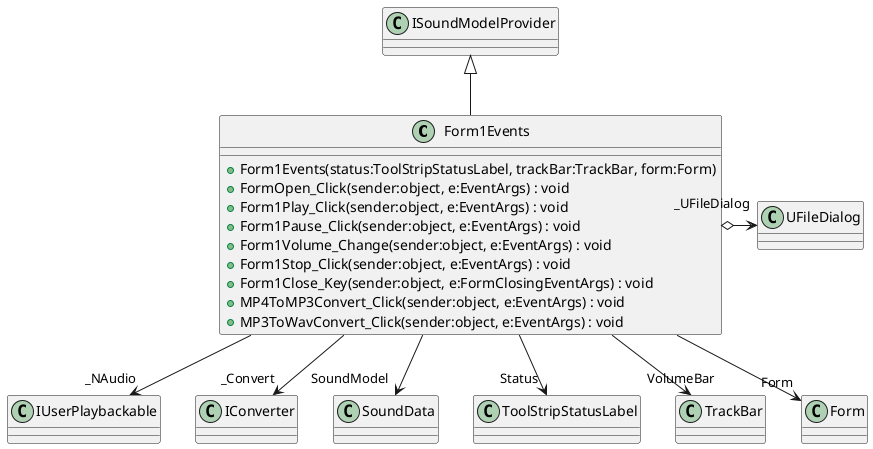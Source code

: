@startuml
class Form1Events {
    + Form1Events(status:ToolStripStatusLabel, trackBar:TrackBar, form:Form)
    + FormOpen_Click(sender:object, e:EventArgs) : void
    + Form1Play_Click(sender:object, e:EventArgs) : void
    + Form1Pause_Click(sender:object, e:EventArgs) : void
    + Form1Volume_Change(sender:object, e:EventArgs) : void
    + Form1Stop_Click(sender:object, e:EventArgs) : void
    + Form1Close_Key(sender:object, e:FormClosingEventArgs) : void
    + MP4ToMP3Convert_Click(sender:object, e:EventArgs) : void
    + MP3ToWavConvert_Click(sender:object, e:EventArgs) : void
}
ISoundModelProvider <|-- Form1Events
Form1Events --> "_NAudio" IUserPlaybackable
Form1Events --> "_Convert" IConverter
Form1Events o-> "_UFileDialog" UFileDialog
Form1Events --> "SoundModel" SoundData
Form1Events --> "Status" ToolStripStatusLabel
Form1Events --> "VolumeBar" TrackBar
Form1Events --> "Form" Form
@enduml

